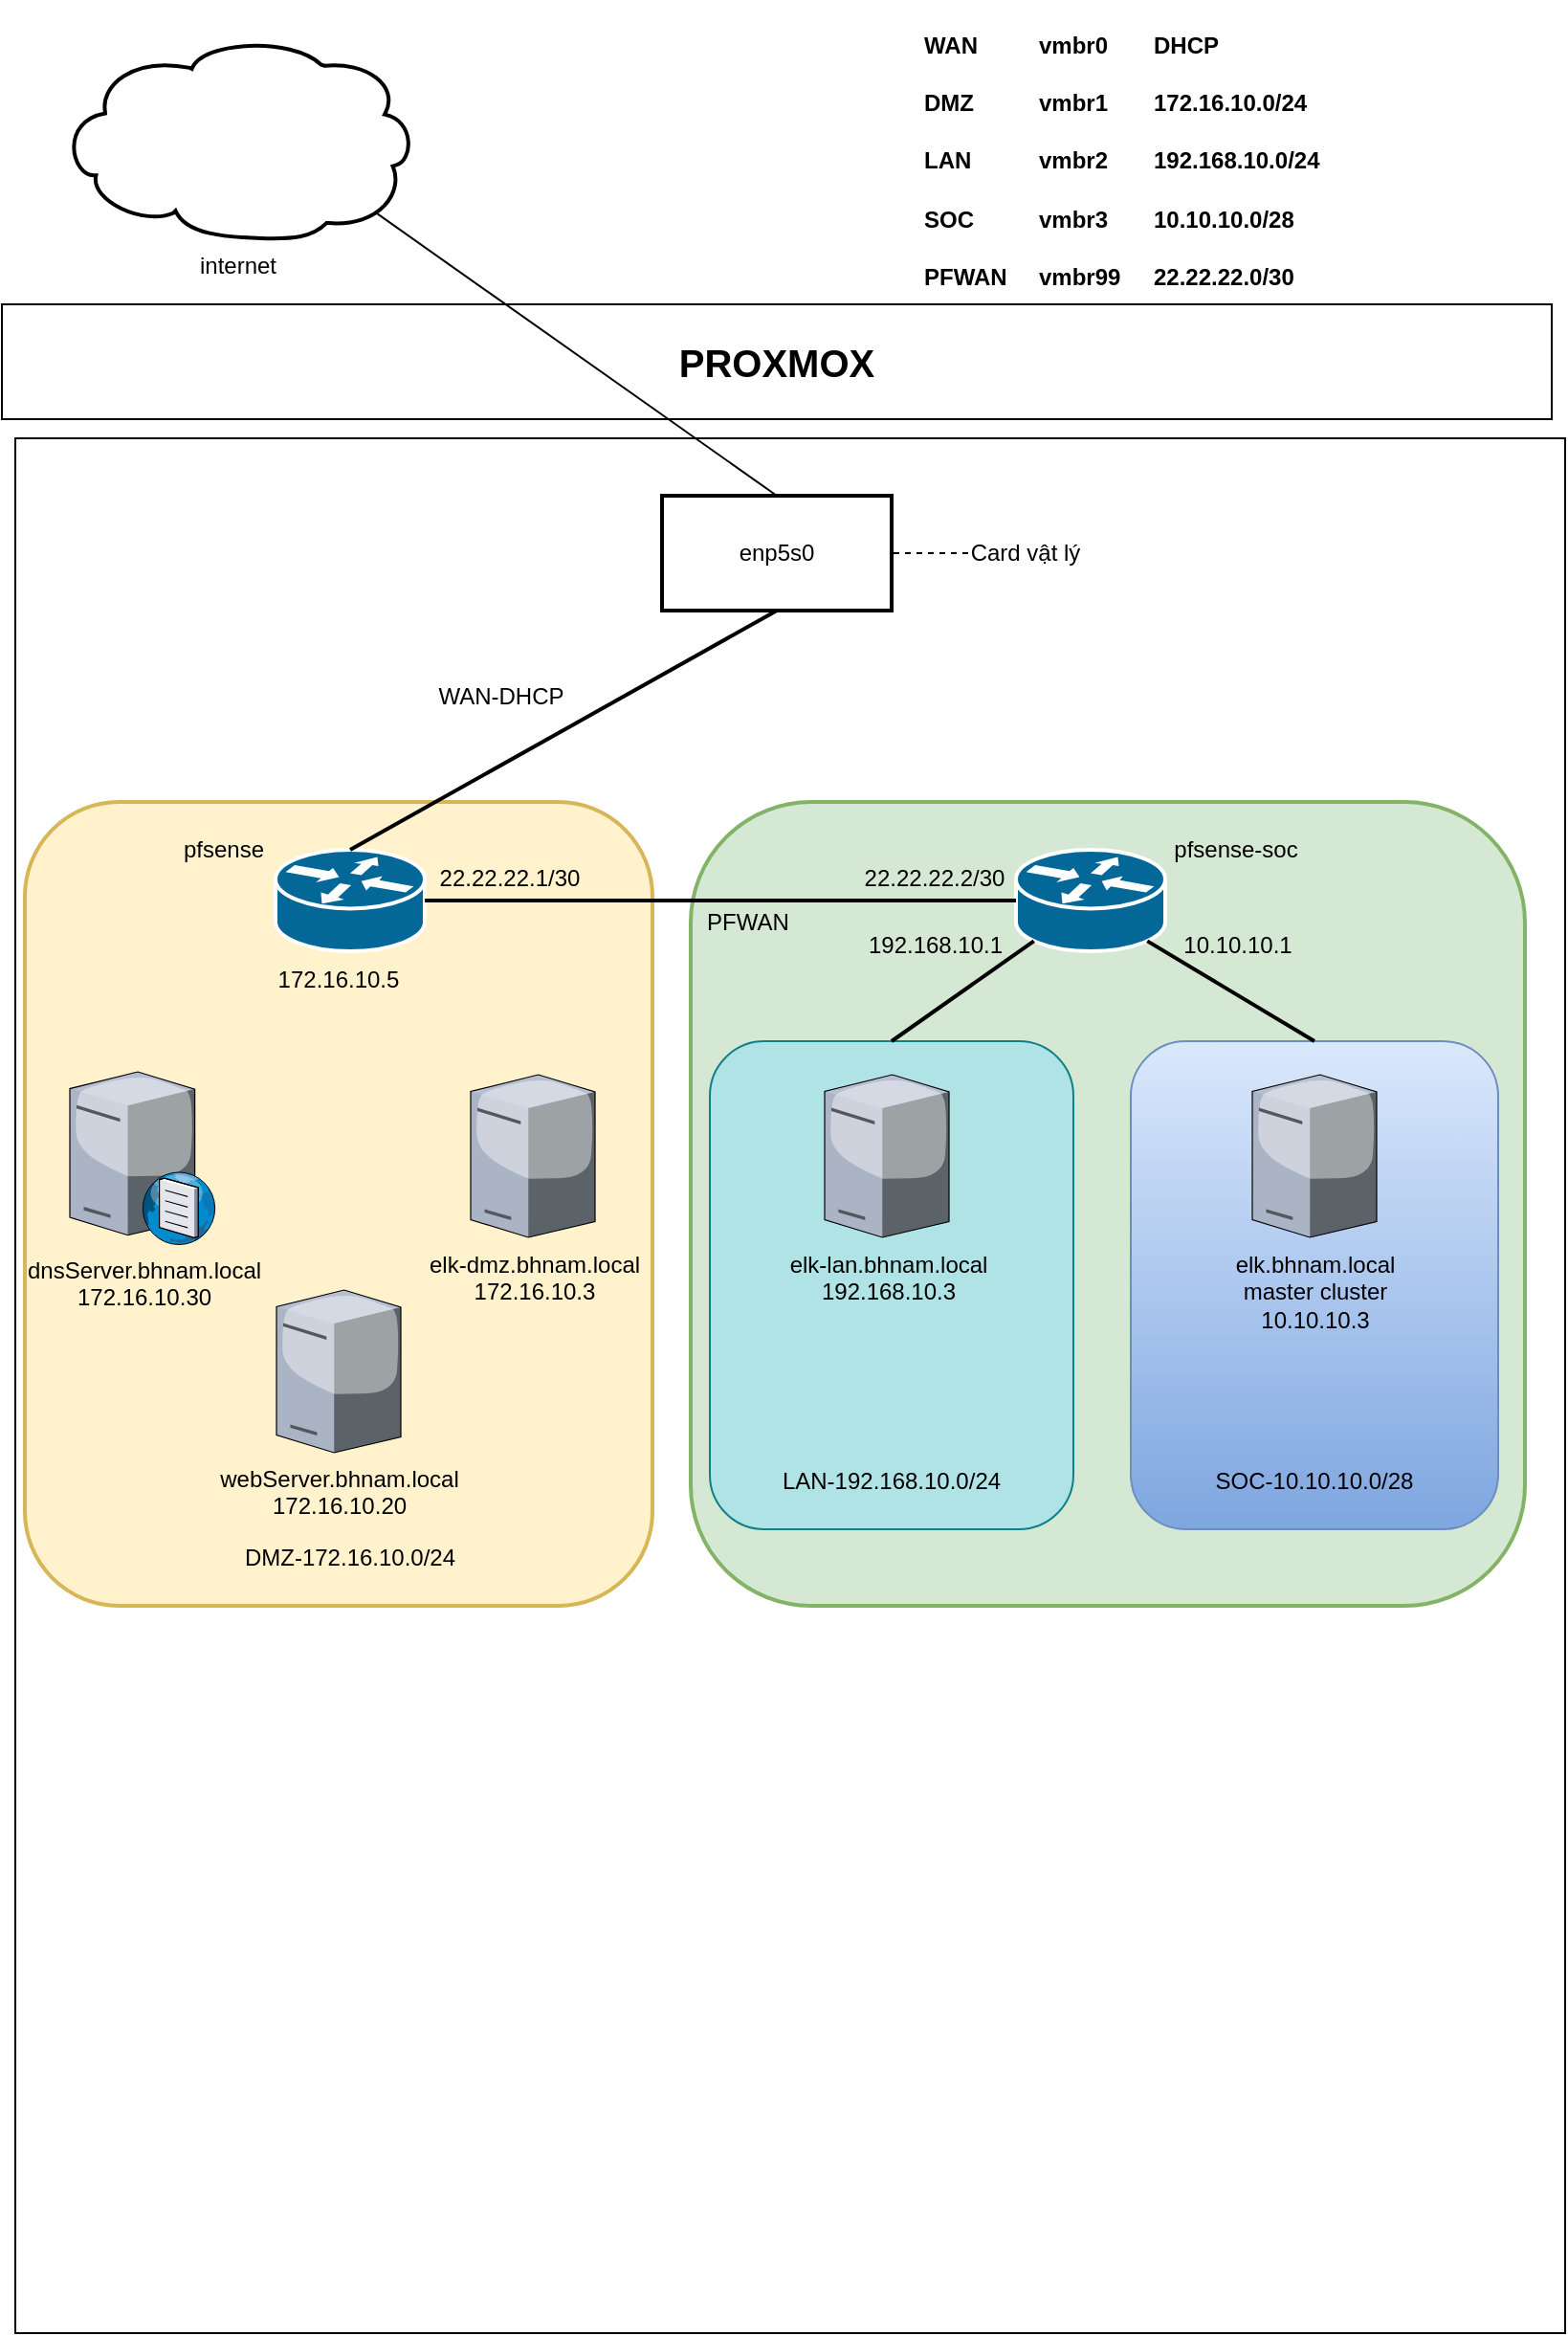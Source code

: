 <mxfile version="26.0.11">
  <diagram name="Trang-1" id="SLQuI4cw6ELVvdU5NzWQ">
    <mxGraphModel dx="1226" dy="754" grid="1" gridSize="10" guides="1" tooltips="1" connect="1" arrows="1" fold="1" page="1" pageScale="1" pageWidth="827" pageHeight="1169" math="0" shadow="0">
      <root>
        <mxCell id="0" />
        <mxCell id="1" parent="0" />
        <mxCell id="U1yJLpILrfk-gPTqElFX-3" value="internet" style="shape=mxgraph.cisco.storage.cloud;sketch=0;html=1;pointerEvents=1;dashed=0;strokeWidth=2;verticalLabelPosition=bottom;verticalAlign=top;align=center;outlineConnect=0;" vertex="1" parent="1">
          <mxGeometry x="40" y="20" width="186" height="106" as="geometry" />
        </mxCell>
        <mxCell id="U1yJLpILrfk-gPTqElFX-6" value="&lt;div&gt;&lt;b&gt;&lt;font style=&quot;font-size: 20px;&quot;&gt;PROXMOX&lt;/font&gt;&lt;/b&gt;&lt;/div&gt;" style="rounded=0;whiteSpace=wrap;html=1;" vertex="1" parent="1">
          <mxGeometry x="10" y="160" width="810" height="60" as="geometry" />
        </mxCell>
        <mxCell id="U1yJLpILrfk-gPTqElFX-8" value="&lt;h4 align=&quot;left&quot;&gt;WAN &lt;br&gt;&lt;/h4&gt;&lt;h4 align=&quot;left&quot;&gt;DMZ&lt;/h4&gt;&lt;h4 align=&quot;left&quot;&gt;LAN&lt;/h4&gt;&lt;h4 align=&quot;left&quot;&gt;SOC&lt;/h4&gt;&lt;h4 align=&quot;left&quot;&gt;PFWAN&lt;/h4&gt;" style="text;html=1;align=left;verticalAlign=middle;whiteSpace=wrap;rounded=0;" vertex="1" parent="1">
          <mxGeometry x="490" y="10" width="50" height="150" as="geometry" />
        </mxCell>
        <mxCell id="U1yJLpILrfk-gPTqElFX-9" value="&lt;h4 align=&quot;left&quot;&gt;vmbr0&lt;/h4&gt;&lt;h4 align=&quot;left&quot;&gt;vmbr1&lt;/h4&gt;&lt;h4 align=&quot;left&quot;&gt;vmbr2&lt;/h4&gt;&lt;h4 align=&quot;left&quot;&gt;vmbr3&lt;/h4&gt;&lt;h4 align=&quot;left&quot;&gt;vmbr99&lt;/h4&gt;" style="text;html=1;align=left;verticalAlign=middle;whiteSpace=wrap;rounded=0;" vertex="1" parent="1">
          <mxGeometry x="550" y="10" width="50" height="150" as="geometry" />
        </mxCell>
        <mxCell id="U1yJLpILrfk-gPTqElFX-10" value="&lt;h4 align=&quot;left&quot;&gt;DHCP&lt;/h4&gt;&lt;h4 align=&quot;left&quot;&gt;172.16.10.0/24&lt;/h4&gt;&lt;h4 align=&quot;left&quot;&gt;192.168.10.0/24&lt;/h4&gt;&lt;h4 align=&quot;left&quot;&gt;10.10.10.0/28&lt;/h4&gt;&lt;h4 align=&quot;left&quot;&gt;22.22.22.0/30&lt;/h4&gt;" style="text;html=1;align=left;verticalAlign=middle;whiteSpace=wrap;rounded=0;" vertex="1" parent="1">
          <mxGeometry x="610" y="10" width="140" height="150" as="geometry" />
        </mxCell>
        <mxCell id="U1yJLpILrfk-gPTqElFX-34" value="" style="rounded=0;whiteSpace=wrap;html=1;" vertex="1" parent="1">
          <mxGeometry x="17" y="230" width="810" height="990" as="geometry" />
        </mxCell>
        <mxCell id="U1yJLpILrfk-gPTqElFX-35" value="enp5s0" style="rounded=0;whiteSpace=wrap;html=1;strokeWidth=2;" vertex="1" parent="1">
          <mxGeometry x="355" y="260" width="120" height="60" as="geometry" />
        </mxCell>
        <mxCell id="U1yJLpILrfk-gPTqElFX-36" value="Card vật lý" style="text;html=1;align=center;verticalAlign=middle;whiteSpace=wrap;rounded=0;" vertex="1" parent="1">
          <mxGeometry x="515" y="275" width="60" height="30" as="geometry" />
        </mxCell>
        <mxCell id="U1yJLpILrfk-gPTqElFX-37" value="" style="endArrow=none;dashed=1;html=1;rounded=0;entryX=1;entryY=0.5;entryDx=0;entryDy=0;exitX=0;exitY=0.5;exitDx=0;exitDy=0;" edge="1" parent="1" source="U1yJLpILrfk-gPTqElFX-36" target="U1yJLpILrfk-gPTqElFX-35">
          <mxGeometry width="50" height="50" relative="1" as="geometry">
            <mxPoint x="215" y="380" as="sourcePoint" />
            <mxPoint x="265" y="330" as="targetPoint" />
          </mxGeometry>
        </mxCell>
        <mxCell id="U1yJLpILrfk-gPTqElFX-38" value="" style="endArrow=none;html=1;rounded=0;exitX=0.5;exitY=0;exitDx=0;exitDy=0;entryX=0.89;entryY=0.87;entryDx=0;entryDy=0;entryPerimeter=0;" edge="1" parent="1" source="U1yJLpILrfk-gPTqElFX-35" target="U1yJLpILrfk-gPTqElFX-3">
          <mxGeometry width="50" height="50" relative="1" as="geometry">
            <mxPoint x="296" y="390" as="sourcePoint" />
            <mxPoint x="216" y="122" as="targetPoint" />
          </mxGeometry>
        </mxCell>
        <mxCell id="U1yJLpILrfk-gPTqElFX-40" value="" style="rounded=1;whiteSpace=wrap;html=1;fillColor=#fff2cc;strokeColor=#d6b656;strokeWidth=2;" vertex="1" parent="1">
          <mxGeometry x="22" y="420" width="328" height="420" as="geometry" />
        </mxCell>
        <mxCell id="U1yJLpILrfk-gPTqElFX-41" value="" style="rounded=1;whiteSpace=wrap;html=1;fillColor=#d5e8d4;strokeColor=#82b366;strokeWidth=2;" vertex="1" parent="1">
          <mxGeometry x="370" y="420" width="436" height="420" as="geometry" />
        </mxCell>
        <mxCell id="U1yJLpILrfk-gPTqElFX-42" value="" style="shape=mxgraph.cisco.routers.router;sketch=0;html=1;pointerEvents=1;dashed=0;fillColor=#036897;strokeColor=#ffffff;strokeWidth=2;verticalLabelPosition=bottom;verticalAlign=top;align=center;outlineConnect=0;" vertex="1" parent="1">
          <mxGeometry x="153" y="445" width="78" height="53" as="geometry" />
        </mxCell>
        <mxCell id="U1yJLpILrfk-gPTqElFX-43" value="" style="shape=mxgraph.cisco.routers.router;sketch=0;html=1;pointerEvents=1;dashed=0;fillColor=#036897;strokeColor=#ffffff;strokeWidth=2;verticalLabelPosition=bottom;verticalAlign=top;align=center;outlineConnect=0;" vertex="1" parent="1">
          <mxGeometry x="540" y="445" width="78" height="53" as="geometry" />
        </mxCell>
        <mxCell id="U1yJLpILrfk-gPTqElFX-45" value="DMZ-172.16.10.0/24" style="text;html=1;align=center;verticalAlign=middle;whiteSpace=wrap;rounded=0;" vertex="1" parent="1">
          <mxGeometry x="122" y="800" width="140" height="30" as="geometry" />
        </mxCell>
        <mxCell id="U1yJLpILrfk-gPTqElFX-46" value="" style="endArrow=none;html=1;rounded=0;exitX=1;exitY=0.5;exitDx=0;exitDy=0;exitPerimeter=0;entryX=0;entryY=0.5;entryDx=0;entryDy=0;entryPerimeter=0;strokeColor=default;strokeWidth=2;" edge="1" parent="1" source="U1yJLpILrfk-gPTqElFX-42" target="U1yJLpILrfk-gPTqElFX-43">
          <mxGeometry width="50" height="50" relative="1" as="geometry">
            <mxPoint x="412" y="325" as="sourcePoint" />
            <mxPoint x="462" y="275" as="targetPoint" />
          </mxGeometry>
        </mxCell>
        <mxCell id="U1yJLpILrfk-gPTqElFX-47" value="" style="rounded=1;whiteSpace=wrap;html=1;fillColor=#b0e3e6;strokeColor=#0e8088;" vertex="1" parent="1">
          <mxGeometry x="380" y="545" width="190" height="255" as="geometry" />
        </mxCell>
        <mxCell id="U1yJLpILrfk-gPTqElFX-48" value="" style="rounded=1;whiteSpace=wrap;html=1;fillColor=#dae8fc;gradientColor=#7ea6e0;strokeColor=#6c8ebf;" vertex="1" parent="1">
          <mxGeometry x="600" y="545" width="192" height="255" as="geometry" />
        </mxCell>
        <mxCell id="U1yJLpILrfk-gPTqElFX-49" value="" style="endArrow=none;html=1;rounded=0;entryX=0.5;entryY=1;entryDx=0;entryDy=0;exitX=0.5;exitY=0;exitDx=0;exitDy=0;exitPerimeter=0;strokeWidth=2;" edge="1" parent="1" source="U1yJLpILrfk-gPTqElFX-42" target="U1yJLpILrfk-gPTqElFX-35">
          <mxGeometry width="50" height="50" relative="1" as="geometry">
            <mxPoint x="420" y="540" as="sourcePoint" />
            <mxPoint x="470" y="490" as="targetPoint" />
          </mxGeometry>
        </mxCell>
        <mxCell id="U1yJLpILrfk-gPTqElFX-58" value="SOC-10.10.10.0/28" style="text;html=1;align=center;verticalAlign=middle;whiteSpace=wrap;rounded=0;" vertex="1" parent="1">
          <mxGeometry x="626" y="760" width="140" height="30" as="geometry" />
        </mxCell>
        <mxCell id="U1yJLpILrfk-gPTqElFX-59" value="LAN-192.168.10.0/24" style="text;html=1;align=center;verticalAlign=middle;whiteSpace=wrap;rounded=0;" vertex="1" parent="1">
          <mxGeometry x="405" y="760" width="140" height="30" as="geometry" />
        </mxCell>
        <mxCell id="U1yJLpILrfk-gPTqElFX-60" value="172.16.10.5" style="text;html=1;align=center;verticalAlign=middle;whiteSpace=wrap;rounded=0;" vertex="1" parent="1">
          <mxGeometry x="156" y="498" width="60" height="30" as="geometry" />
        </mxCell>
        <mxCell id="U1yJLpILrfk-gPTqElFX-61" value="WAN-DHCP" style="text;html=1;align=center;verticalAlign=middle;whiteSpace=wrap;rounded=0;" vertex="1" parent="1">
          <mxGeometry x="231" y="350" width="80" height="30" as="geometry" />
        </mxCell>
        <mxCell id="U1yJLpILrfk-gPTqElFX-63" value="22.22.22.1/30" style="text;html=1;align=center;verticalAlign=middle;whiteSpace=wrap;rounded=0;" vertex="1" parent="1">
          <mxGeometry x="231" y="445" width="89" height="30" as="geometry" />
        </mxCell>
        <mxCell id="U1yJLpILrfk-gPTqElFX-64" value="22.22.22.2/30" style="text;html=1;align=center;verticalAlign=middle;whiteSpace=wrap;rounded=0;" vertex="1" parent="1">
          <mxGeometry x="460" y="445" width="75" height="30" as="geometry" />
        </mxCell>
        <mxCell id="U1yJLpILrfk-gPTqElFX-66" value="PFWAN" style="text;html=1;align=center;verticalAlign=middle;whiteSpace=wrap;rounded=0;" vertex="1" parent="1">
          <mxGeometry x="370" y="468" width="60" height="30" as="geometry" />
        </mxCell>
        <mxCell id="U1yJLpILrfk-gPTqElFX-67" value="&lt;div&gt;dnsServer.bhnam.local&lt;/div&gt;&lt;div&gt;172.16.10.30&lt;/div&gt;" style="verticalLabelPosition=bottom;sketch=0;aspect=fixed;html=1;verticalAlign=top;strokeColor=none;align=center;outlineConnect=0;shape=mxgraph.citrix.dns_server;" vertex="1" parent="1">
          <mxGeometry x="45.5" y="558.75" width="76.5" height="92.5" as="geometry" />
        </mxCell>
        <mxCell id="U1yJLpILrfk-gPTqElFX-68" value="&lt;div&gt;elk-dmz.bhnam.local&lt;/div&gt;&lt;div&gt;172.16.10.3&lt;/div&gt;" style="verticalLabelPosition=bottom;sketch=0;aspect=fixed;html=1;verticalAlign=top;strokeColor=none;align=center;outlineConnect=0;shape=mxgraph.citrix.license_server;" vertex="1" parent="1">
          <mxGeometry x="255" y="562.5" width="65" height="85" as="geometry" />
        </mxCell>
        <mxCell id="U1yJLpILrfk-gPTqElFX-69" value="&lt;div&gt;elk-lan.bhnam.local&lt;/div&gt;&lt;div&gt;192.168.10.3&lt;/div&gt;" style="verticalLabelPosition=bottom;sketch=0;aspect=fixed;html=1;verticalAlign=top;strokeColor=none;align=center;outlineConnect=0;shape=mxgraph.citrix.license_server;" vertex="1" parent="1">
          <mxGeometry x="440" y="562.5" width="65" height="85" as="geometry" />
        </mxCell>
        <mxCell id="U1yJLpILrfk-gPTqElFX-70" value="&lt;div&gt;elk.bhnam.local&lt;/div&gt;&lt;div&gt;master cluster&lt;/div&gt;&lt;div&gt;10.10.10.3&lt;/div&gt;" style="verticalLabelPosition=bottom;sketch=0;aspect=fixed;html=1;verticalAlign=top;strokeColor=none;align=center;outlineConnect=0;shape=mxgraph.citrix.license_server;" vertex="1" parent="1">
          <mxGeometry x="663.5" y="562.5" width="65" height="85" as="geometry" />
        </mxCell>
        <mxCell id="U1yJLpILrfk-gPTqElFX-71" value="" style="endArrow=none;html=1;rounded=0;entryX=0.5;entryY=0;entryDx=0;entryDy=0;exitX=0.88;exitY=0.9;exitDx=0;exitDy=0;exitPerimeter=0;strokeWidth=2;" edge="1" parent="1" source="U1yJLpILrfk-gPTqElFX-43" target="U1yJLpILrfk-gPTqElFX-48">
          <mxGeometry width="50" height="50" relative="1" as="geometry">
            <mxPoint x="230" y="540" as="sourcePoint" />
            <mxPoint x="280" y="490" as="targetPoint" />
          </mxGeometry>
        </mxCell>
        <mxCell id="U1yJLpILrfk-gPTqElFX-72" value="" style="endArrow=none;html=1;rounded=0;entryX=0.12;entryY=0.9;entryDx=0;entryDy=0;entryPerimeter=0;exitX=0.5;exitY=0;exitDx=0;exitDy=0;strokeWidth=2;" edge="1" parent="1" source="U1yJLpILrfk-gPTqElFX-47" target="U1yJLpILrfk-gPTqElFX-43">
          <mxGeometry width="50" height="50" relative="1" as="geometry">
            <mxPoint x="230" y="540" as="sourcePoint" />
            <mxPoint x="280" y="490" as="targetPoint" />
          </mxGeometry>
        </mxCell>
        <mxCell id="U1yJLpILrfk-gPTqElFX-73" value="&lt;div&gt;webServer.bhnam.local&lt;/div&gt;&lt;div&gt;172.16.10.20&lt;/div&gt;" style="verticalLabelPosition=bottom;sketch=0;aspect=fixed;html=1;verticalAlign=top;strokeColor=none;align=center;outlineConnect=0;shape=mxgraph.citrix.license_server;" vertex="1" parent="1">
          <mxGeometry x="153.5" y="675" width="65" height="85" as="geometry" />
        </mxCell>
        <mxCell id="U1yJLpILrfk-gPTqElFX-74" value="10.10.10.1" style="text;html=1;align=center;verticalAlign=middle;whiteSpace=wrap;rounded=0;" vertex="1" parent="1">
          <mxGeometry x="626" y="480" width="60" height="30" as="geometry" />
        </mxCell>
        <mxCell id="U1yJLpILrfk-gPTqElFX-75" value="192.168.10.1" style="text;html=1;align=center;verticalAlign=middle;whiteSpace=wrap;rounded=0;" vertex="1" parent="1">
          <mxGeometry x="467.5" y="480" width="60" height="30" as="geometry" />
        </mxCell>
        <mxCell id="U1yJLpILrfk-gPTqElFX-76" value="pfsense-soc" style="text;html=1;align=center;verticalAlign=middle;whiteSpace=wrap;rounded=0;" vertex="1" parent="1">
          <mxGeometry x="610" y="430" width="90" height="30" as="geometry" />
        </mxCell>
        <mxCell id="U1yJLpILrfk-gPTqElFX-77" value="pfsense" style="text;html=1;align=center;verticalAlign=middle;whiteSpace=wrap;rounded=0;" vertex="1" parent="1">
          <mxGeometry x="96" y="430" width="60" height="30" as="geometry" />
        </mxCell>
      </root>
    </mxGraphModel>
  </diagram>
</mxfile>
